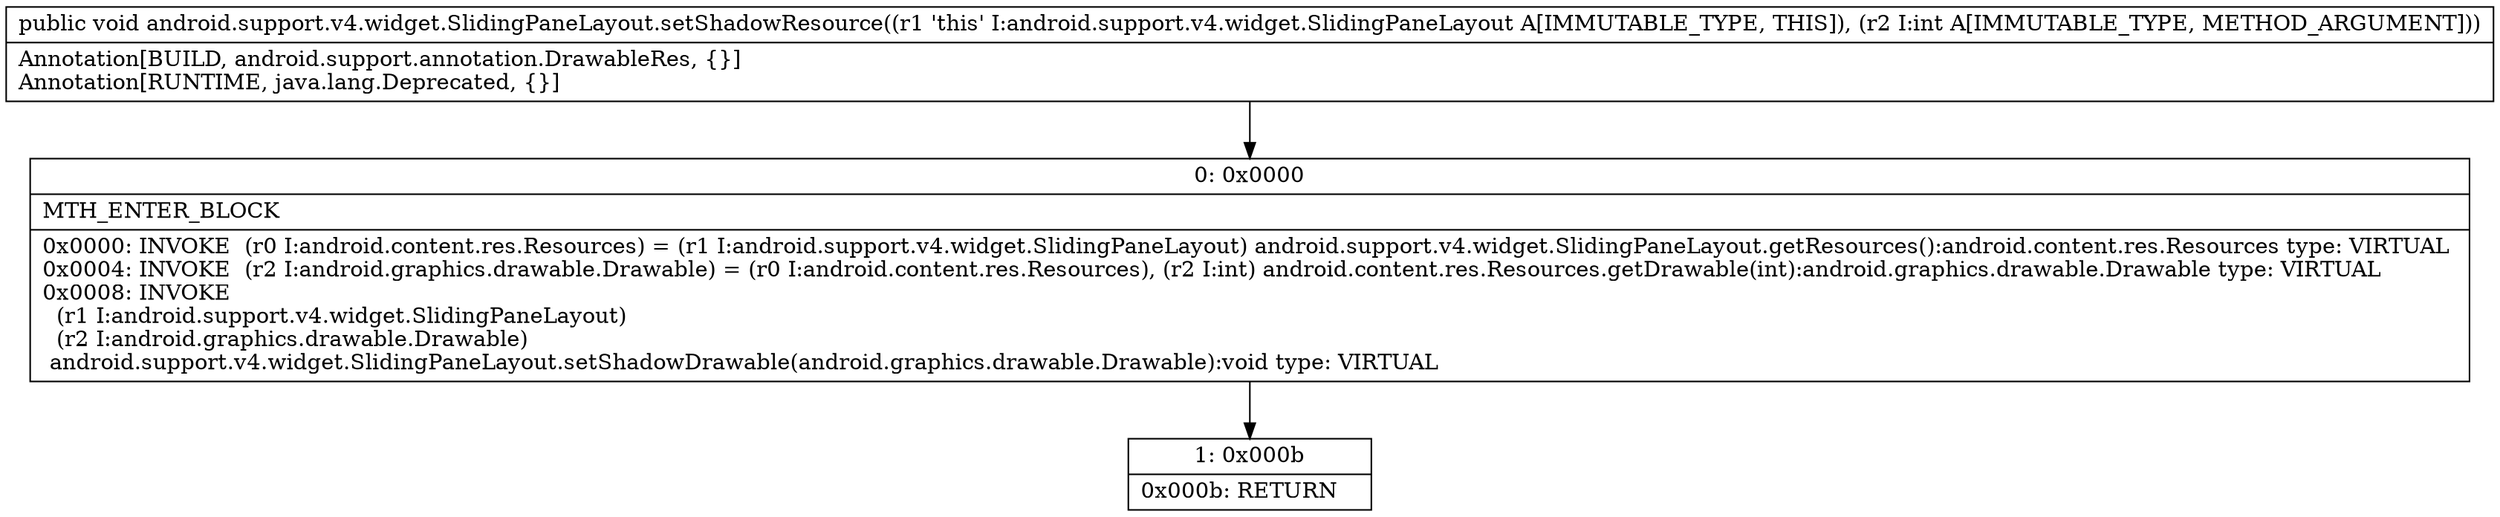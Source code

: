 digraph "CFG forandroid.support.v4.widget.SlidingPaneLayout.setShadowResource(I)V" {
Node_0 [shape=record,label="{0\:\ 0x0000|MTH_ENTER_BLOCK\l|0x0000: INVOKE  (r0 I:android.content.res.Resources) = (r1 I:android.support.v4.widget.SlidingPaneLayout) android.support.v4.widget.SlidingPaneLayout.getResources():android.content.res.Resources type: VIRTUAL \l0x0004: INVOKE  (r2 I:android.graphics.drawable.Drawable) = (r0 I:android.content.res.Resources), (r2 I:int) android.content.res.Resources.getDrawable(int):android.graphics.drawable.Drawable type: VIRTUAL \l0x0008: INVOKE  \l  (r1 I:android.support.v4.widget.SlidingPaneLayout)\l  (r2 I:android.graphics.drawable.Drawable)\l android.support.v4.widget.SlidingPaneLayout.setShadowDrawable(android.graphics.drawable.Drawable):void type: VIRTUAL \l}"];
Node_1 [shape=record,label="{1\:\ 0x000b|0x000b: RETURN   \l}"];
MethodNode[shape=record,label="{public void android.support.v4.widget.SlidingPaneLayout.setShadowResource((r1 'this' I:android.support.v4.widget.SlidingPaneLayout A[IMMUTABLE_TYPE, THIS]), (r2 I:int A[IMMUTABLE_TYPE, METHOD_ARGUMENT]))  | Annotation[BUILD, android.support.annotation.DrawableRes, \{\}]\lAnnotation[RUNTIME, java.lang.Deprecated, \{\}]\l}"];
MethodNode -> Node_0;
Node_0 -> Node_1;
}

